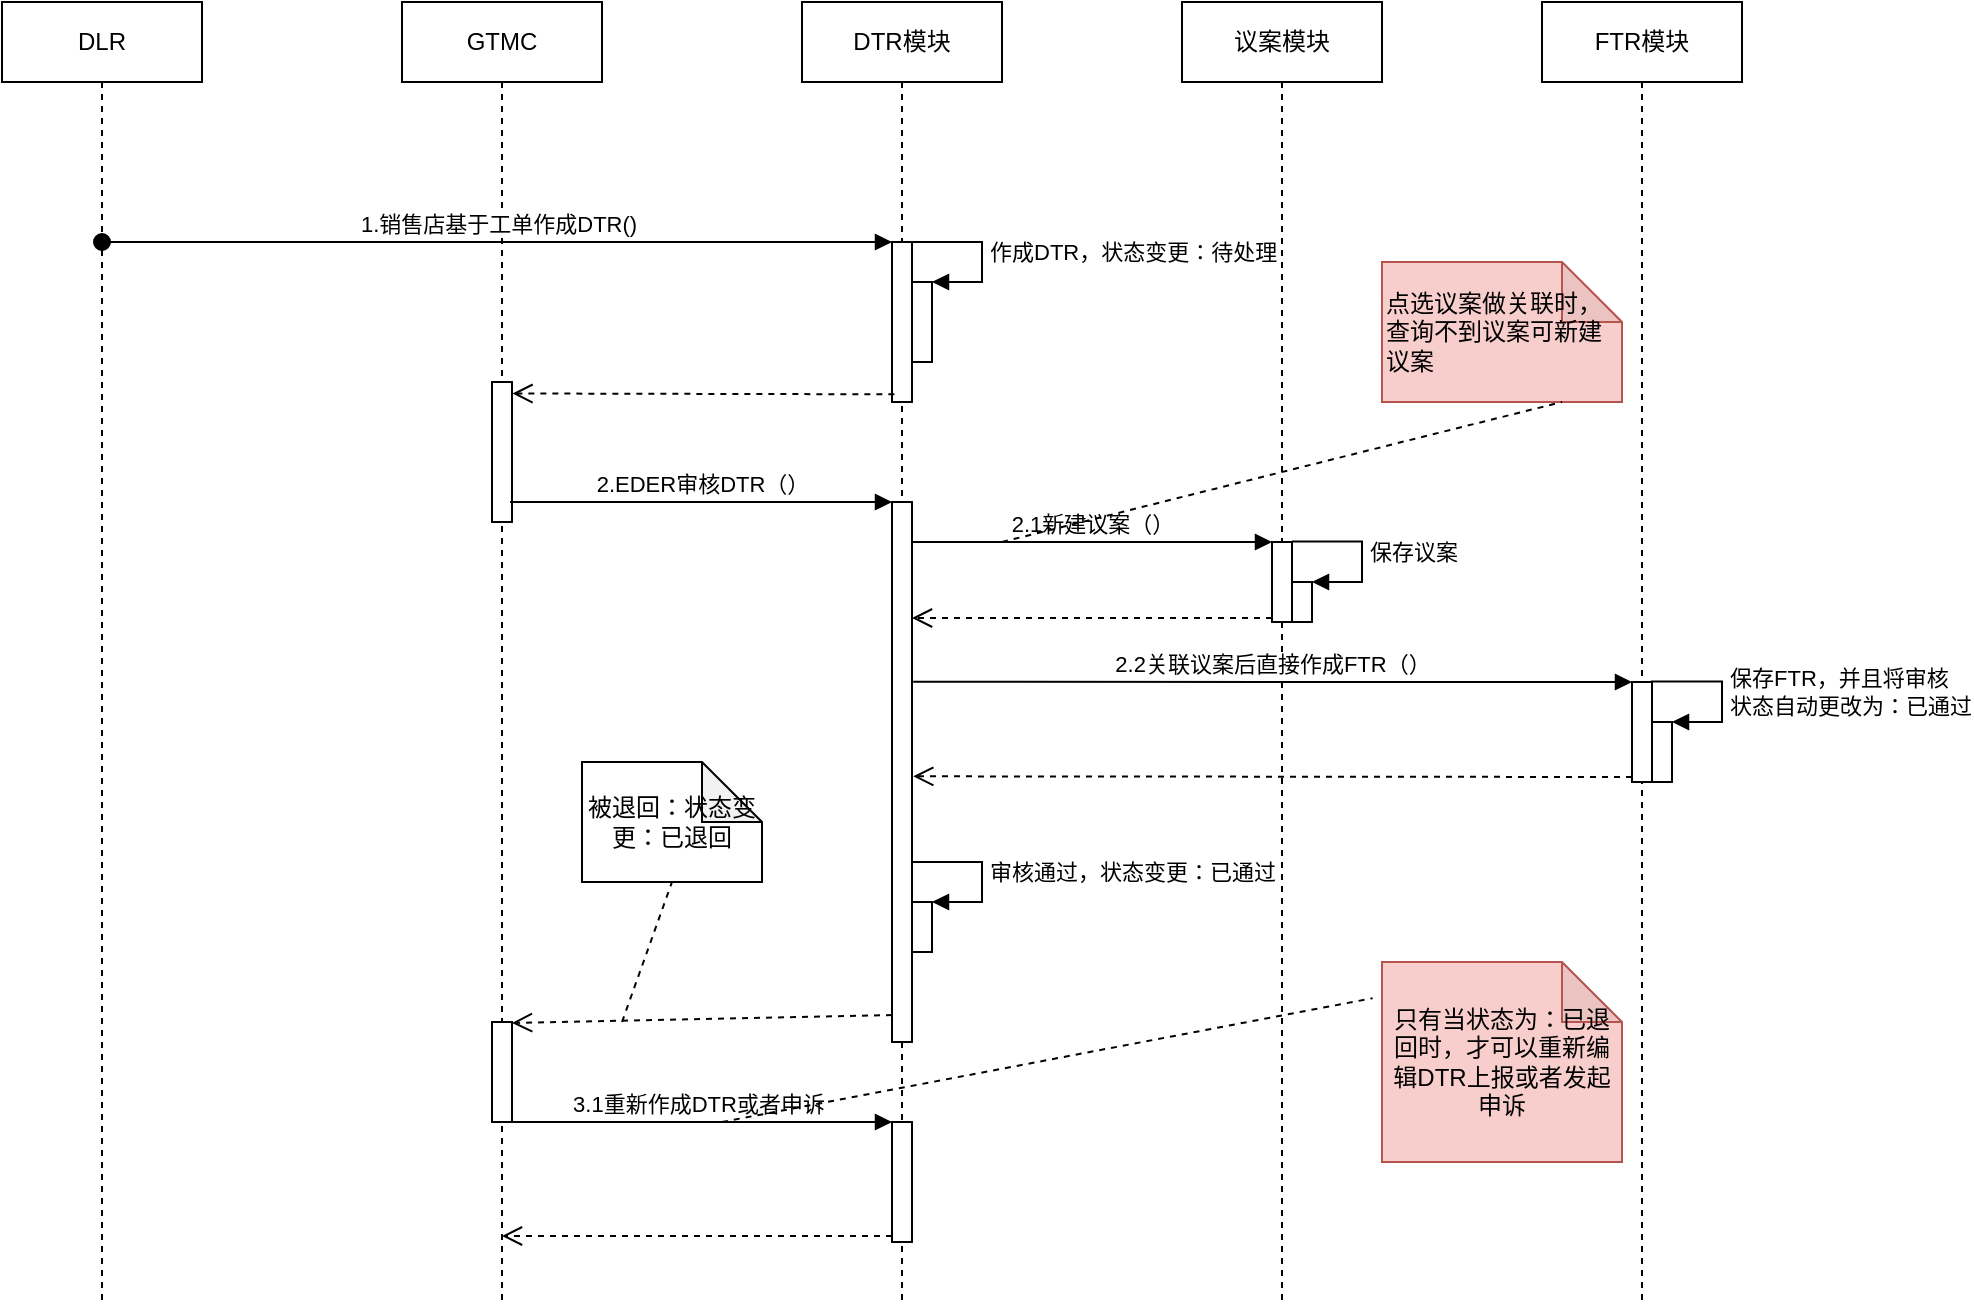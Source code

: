 <mxfile version="16.0.3" type="github">
  <diagram name="Page-1" id="9361dd3d-8414-5efd-6122-117bd74ce7a7">
    <mxGraphModel dx="1038" dy="923" grid="1" gridSize="10" guides="1" tooltips="1" connect="1" arrows="1" fold="1" page="0" pageScale="1.5" pageWidth="826" pageHeight="1169" background="none" math="0" shadow="0">
      <root>
        <mxCell id="0" />
        <mxCell id="1" parent="0" />
        <mxCell id="OHspWvycww62yJJ-WAlS-121" value="DTR模块" style="shape=umlLifeline;perimeter=lifelinePerimeter;whiteSpace=wrap;html=1;container=1;collapsible=0;recursiveResize=0;outlineConnect=0;" vertex="1" parent="1">
          <mxGeometry x="410" y="-360" width="100" height="650" as="geometry" />
        </mxCell>
        <mxCell id="OHspWvycww62yJJ-WAlS-129" value="" style="html=1;points=[];perimeter=orthogonalPerimeter;" vertex="1" parent="OHspWvycww62yJJ-WAlS-121">
          <mxGeometry x="45" y="120" width="10" height="80" as="geometry" />
        </mxCell>
        <mxCell id="OHspWvycww62yJJ-WAlS-133" value="" style="html=1;points=[];perimeter=orthogonalPerimeter;" vertex="1" parent="OHspWvycww62yJJ-WAlS-121">
          <mxGeometry x="55" y="140" width="10" height="40" as="geometry" />
        </mxCell>
        <mxCell id="OHspWvycww62yJJ-WAlS-134" value="&lt;div style=&quot;text-align: center&quot;&gt;作成DTR，状态变更：待处理&lt;/div&gt;" style="edgeStyle=orthogonalEdgeStyle;html=1;align=left;spacingLeft=2;endArrow=block;rounded=0;entryX=1;entryY=0;exitX=0.986;exitY=0;exitDx=0;exitDy=0;exitPerimeter=0;" edge="1" target="OHspWvycww62yJJ-WAlS-133" parent="OHspWvycww62yJJ-WAlS-121" source="OHspWvycww62yJJ-WAlS-129">
          <mxGeometry relative="1" as="geometry">
            <mxPoint x="60" y="120" as="sourcePoint" />
            <Array as="points">
              <mxPoint x="90" y="120" />
              <mxPoint x="90" y="140" />
            </Array>
          </mxGeometry>
        </mxCell>
        <mxCell id="OHspWvycww62yJJ-WAlS-135" value="" style="html=1;points=[];perimeter=orthogonalPerimeter;" vertex="1" parent="OHspWvycww62yJJ-WAlS-121">
          <mxGeometry x="45" y="250" width="10" height="270" as="geometry" />
        </mxCell>
        <mxCell id="OHspWvycww62yJJ-WAlS-152" value="" style="html=1;points=[];perimeter=orthogonalPerimeter;" vertex="1" parent="OHspWvycww62yJJ-WAlS-121">
          <mxGeometry x="55" y="450" width="10" height="25" as="geometry" />
        </mxCell>
        <mxCell id="OHspWvycww62yJJ-WAlS-153" value="审核通过，状态变更：已通过" style="edgeStyle=orthogonalEdgeStyle;html=1;align=left;spacingLeft=2;endArrow=block;rounded=0;entryX=1;entryY=0;" edge="1" target="OHspWvycww62yJJ-WAlS-152" parent="OHspWvycww62yJJ-WAlS-121" source="OHspWvycww62yJJ-WAlS-135">
          <mxGeometry relative="1" as="geometry">
            <mxPoint x="60" y="335" as="sourcePoint" />
            <Array as="points">
              <mxPoint x="90" y="430" />
              <mxPoint x="90" y="450" />
            </Array>
          </mxGeometry>
        </mxCell>
        <mxCell id="OHspWvycww62yJJ-WAlS-161" value="" style="html=1;points=[];perimeter=orthogonalPerimeter;" vertex="1" parent="OHspWvycww62yJJ-WAlS-121">
          <mxGeometry x="45" y="560" width="10" height="60" as="geometry" />
        </mxCell>
        <mxCell id="OHspWvycww62yJJ-WAlS-122" value="GTMC" style="shape=umlLifeline;perimeter=lifelinePerimeter;whiteSpace=wrap;html=1;container=1;collapsible=0;recursiveResize=0;outlineConnect=0;" vertex="1" parent="1">
          <mxGeometry x="210" y="-360" width="100" height="650" as="geometry" />
        </mxCell>
        <mxCell id="OHspWvycww62yJJ-WAlS-132" value="" style="html=1;points=[];perimeter=orthogonalPerimeter;" vertex="1" parent="OHspWvycww62yJJ-WAlS-122">
          <mxGeometry x="45" y="190" width="10" height="70" as="geometry" />
        </mxCell>
        <mxCell id="OHspWvycww62yJJ-WAlS-138" value="" style="html=1;points=[];perimeter=orthogonalPerimeter;" vertex="1" parent="OHspWvycww62yJJ-WAlS-122">
          <mxGeometry x="45" y="510" width="10" height="50" as="geometry" />
        </mxCell>
        <mxCell id="OHspWvycww62yJJ-WAlS-123" value="DLR" style="shape=umlLifeline;perimeter=lifelinePerimeter;whiteSpace=wrap;html=1;container=1;collapsible=0;recursiveResize=0;outlineConnect=0;" vertex="1" parent="1">
          <mxGeometry x="10" y="-360" width="100" height="650" as="geometry" />
        </mxCell>
        <mxCell id="OHspWvycww62yJJ-WAlS-124" value="议案模块" style="shape=umlLifeline;perimeter=lifelinePerimeter;whiteSpace=wrap;html=1;container=1;collapsible=0;recursiveResize=0;outlineConnect=0;" vertex="1" parent="1">
          <mxGeometry x="600" y="-360" width="100" height="650" as="geometry" />
        </mxCell>
        <mxCell id="OHspWvycww62yJJ-WAlS-142" value="" style="html=1;points=[];perimeter=orthogonalPerimeter;" vertex="1" parent="OHspWvycww62yJJ-WAlS-124">
          <mxGeometry x="45" y="270" width="10" height="40" as="geometry" />
        </mxCell>
        <mxCell id="OHspWvycww62yJJ-WAlS-145" value="" style="html=1;points=[];perimeter=orthogonalPerimeter;" vertex="1" parent="OHspWvycww62yJJ-WAlS-124">
          <mxGeometry x="55" y="290" width="10" height="20" as="geometry" />
        </mxCell>
        <mxCell id="OHspWvycww62yJJ-WAlS-146" value="保存议案" style="edgeStyle=orthogonalEdgeStyle;html=1;align=left;spacingLeft=2;endArrow=block;rounded=0;entryX=1;entryY=0;exitX=0.995;exitY=-0.007;exitDx=0;exitDy=0;exitPerimeter=0;" edge="1" target="OHspWvycww62yJJ-WAlS-145" parent="OHspWvycww62yJJ-WAlS-124" source="OHspWvycww62yJJ-WAlS-142">
          <mxGeometry relative="1" as="geometry">
            <mxPoint x="60" y="270" as="sourcePoint" />
            <Array as="points">
              <mxPoint x="90" y="270" />
              <mxPoint x="90" y="290" />
            </Array>
          </mxGeometry>
        </mxCell>
        <mxCell id="OHspWvycww62yJJ-WAlS-125" value="FTR模块" style="shape=umlLifeline;perimeter=lifelinePerimeter;whiteSpace=wrap;html=1;container=1;collapsible=0;recursiveResize=0;outlineConnect=0;" vertex="1" parent="1">
          <mxGeometry x="780" y="-360" width="100" height="650" as="geometry" />
        </mxCell>
        <mxCell id="OHspWvycww62yJJ-WAlS-154" value="" style="html=1;points=[];perimeter=orthogonalPerimeter;" vertex="1" parent="OHspWvycww62yJJ-WAlS-125">
          <mxGeometry x="45" y="340" width="10" height="50" as="geometry" />
        </mxCell>
        <mxCell id="OHspWvycww62yJJ-WAlS-157" value="" style="html=1;points=[];perimeter=orthogonalPerimeter;" vertex="1" parent="OHspWvycww62yJJ-WAlS-125">
          <mxGeometry x="55" y="360" width="10" height="30" as="geometry" />
        </mxCell>
        <mxCell id="OHspWvycww62yJJ-WAlS-158" value="保存FTR，并且将审核&lt;br&gt;状态自动更改为：已通过" style="edgeStyle=orthogonalEdgeStyle;html=1;align=left;spacingLeft=2;endArrow=block;rounded=0;entryX=1;entryY=0;exitX=0.938;exitY=-0.004;exitDx=0;exitDy=0;exitPerimeter=0;" edge="1" target="OHspWvycww62yJJ-WAlS-157" parent="OHspWvycww62yJJ-WAlS-125" source="OHspWvycww62yJJ-WAlS-154">
          <mxGeometry relative="1" as="geometry">
            <mxPoint x="60" y="340" as="sourcePoint" />
            <Array as="points">
              <mxPoint x="90" y="340" />
              <mxPoint x="90" y="360" />
            </Array>
          </mxGeometry>
        </mxCell>
        <mxCell id="OHspWvycww62yJJ-WAlS-130" value="1.销售店基于工单作成DTR()" style="html=1;verticalAlign=bottom;startArrow=oval;endArrow=block;startSize=8;rounded=0;" edge="1" target="OHspWvycww62yJJ-WAlS-129" parent="1">
          <mxGeometry relative="1" as="geometry">
            <mxPoint x="60" y="-240" as="sourcePoint" />
          </mxGeometry>
        </mxCell>
        <mxCell id="OHspWvycww62yJJ-WAlS-131" value="" style="html=1;verticalAlign=bottom;endArrow=open;dashed=1;endSize=8;rounded=0;exitX=0.118;exitY=0.952;exitDx=0;exitDy=0;exitPerimeter=0;entryX=1.024;entryY=0.082;entryDx=0;entryDy=0;entryPerimeter=0;" edge="1" parent="1" source="OHspWvycww62yJJ-WAlS-129" target="OHspWvycww62yJJ-WAlS-132">
          <mxGeometry relative="1" as="geometry">
            <mxPoint x="470" y="-180" as="sourcePoint" />
            <mxPoint x="260" y="-164" as="targetPoint" />
          </mxGeometry>
        </mxCell>
        <mxCell id="OHspWvycww62yJJ-WAlS-136" value="2.EDER审核DTR（）" style="html=1;verticalAlign=bottom;endArrow=block;entryX=0;entryY=0;rounded=0;" edge="1" target="OHspWvycww62yJJ-WAlS-135" parent="1">
          <mxGeometry relative="1" as="geometry">
            <mxPoint x="264" y="-110" as="sourcePoint" />
            <Array as="points">
              <mxPoint x="290" y="-110" />
            </Array>
          </mxGeometry>
        </mxCell>
        <mxCell id="OHspWvycww62yJJ-WAlS-137" value="" style="html=1;verticalAlign=bottom;endArrow=open;dashed=1;endSize=8;exitX=0;exitY=0.95;rounded=0;entryX=1;entryY=0.01;entryDx=0;entryDy=0;entryPerimeter=0;" edge="1" source="OHspWvycww62yJJ-WAlS-135" parent="1" target="OHspWvycww62yJJ-WAlS-138">
          <mxGeometry relative="1" as="geometry">
            <mxPoint x="270" y="80" as="targetPoint" />
          </mxGeometry>
        </mxCell>
        <mxCell id="OHspWvycww62yJJ-WAlS-143" value="2.1新建议案（）" style="html=1;verticalAlign=bottom;endArrow=block;entryX=0;entryY=0;rounded=0;exitX=1.011;exitY=0.074;exitDx=0;exitDy=0;exitPerimeter=0;" edge="1" target="OHspWvycww62yJJ-WAlS-142" parent="1" source="OHspWvycww62yJJ-WAlS-135">
          <mxGeometry relative="1" as="geometry">
            <mxPoint x="470" y="-90" as="sourcePoint" />
          </mxGeometry>
        </mxCell>
        <mxCell id="OHspWvycww62yJJ-WAlS-144" value="" style="html=1;verticalAlign=bottom;endArrow=open;dashed=1;endSize=8;exitX=0;exitY=0.95;rounded=0;" edge="1" source="OHspWvycww62yJJ-WAlS-142" parent="1" target="OHspWvycww62yJJ-WAlS-135">
          <mxGeometry relative="1" as="geometry">
            <mxPoint x="470" y="-14" as="targetPoint" />
          </mxGeometry>
        </mxCell>
        <mxCell id="OHspWvycww62yJJ-WAlS-155" value="2.2关联议案后直接作成FTR（）" style="html=1;verticalAlign=bottom;endArrow=block;entryX=0;entryY=0;rounded=0;exitX=1.062;exitY=0.333;exitDx=0;exitDy=0;exitPerimeter=0;" edge="1" target="OHspWvycww62yJJ-WAlS-154" parent="1" source="OHspWvycww62yJJ-WAlS-135">
          <mxGeometry relative="1" as="geometry">
            <mxPoint x="460" y="-20" as="sourcePoint" />
          </mxGeometry>
        </mxCell>
        <mxCell id="OHspWvycww62yJJ-WAlS-156" value="" style="html=1;verticalAlign=bottom;endArrow=open;dashed=1;endSize=8;exitX=0;exitY=0.95;rounded=0;entryX=1.062;entryY=0.508;entryDx=0;entryDy=0;entryPerimeter=0;" edge="1" source="OHspWvycww62yJJ-WAlS-154" parent="1" target="OHspWvycww62yJJ-WAlS-135">
          <mxGeometry relative="1" as="geometry">
            <mxPoint x="460" y="56" as="targetPoint" />
          </mxGeometry>
        </mxCell>
        <mxCell id="OHspWvycww62yJJ-WAlS-159" value="&lt;span&gt;点选议案做关联时，查询不到议案可新建议案&lt;/span&gt;" style="shape=note;whiteSpace=wrap;html=1;backgroundOutline=1;darkOpacity=0.05;align=left;fillColor=#f8cecc;strokeColor=#b85450;" vertex="1" parent="1">
          <mxGeometry x="700" y="-230" width="120" height="70" as="geometry" />
        </mxCell>
        <mxCell id="OHspWvycww62yJJ-WAlS-160" value="" style="endArrow=none;dashed=1;html=1;rounded=0;" edge="1" parent="1">
          <mxGeometry width="50" height="50" relative="1" as="geometry">
            <mxPoint x="510" y="-90" as="sourcePoint" />
            <mxPoint x="790" y="-160" as="targetPoint" />
          </mxGeometry>
        </mxCell>
        <mxCell id="OHspWvycww62yJJ-WAlS-162" value="3.1重新作成DTR或者申诉" style="html=1;verticalAlign=bottom;endArrow=block;entryX=0;entryY=0;rounded=0;" edge="1" target="OHspWvycww62yJJ-WAlS-161" parent="1">
          <mxGeometry relative="1" as="geometry">
            <mxPoint x="260" y="200" as="sourcePoint" />
          </mxGeometry>
        </mxCell>
        <mxCell id="OHspWvycww62yJJ-WAlS-163" value="" style="html=1;verticalAlign=bottom;endArrow=open;dashed=1;endSize=8;exitX=0;exitY=0.95;rounded=0;" edge="1" source="OHspWvycww62yJJ-WAlS-161" parent="1" target="OHspWvycww62yJJ-WAlS-122">
          <mxGeometry relative="1" as="geometry">
            <mxPoint x="260" y="276" as="targetPoint" />
          </mxGeometry>
        </mxCell>
        <mxCell id="OHspWvycww62yJJ-WAlS-164" value="只有当状态为：已退回时，才可以重新编辑DTR上报或者发起申诉" style="shape=note;whiteSpace=wrap;html=1;backgroundOutline=1;darkOpacity=0.05;fillColor=#f8cecc;strokeColor=#b85450;" vertex="1" parent="1">
          <mxGeometry x="700" y="120" width="120" height="100" as="geometry" />
        </mxCell>
        <mxCell id="OHspWvycww62yJJ-WAlS-165" value="" style="endArrow=none;dashed=1;html=1;rounded=0;entryX=-0.039;entryY=0.181;entryDx=0;entryDy=0;entryPerimeter=0;" edge="1" parent="1" target="OHspWvycww62yJJ-WAlS-164">
          <mxGeometry width="50" height="50" relative="1" as="geometry">
            <mxPoint x="370" y="200" as="sourcePoint" />
            <mxPoint x="590" y="70" as="targetPoint" />
          </mxGeometry>
        </mxCell>
        <mxCell id="OHspWvycww62yJJ-WAlS-166" value="被退回：状态变更：已退回" style="shape=note;whiteSpace=wrap;html=1;backgroundOutline=1;darkOpacity=0.05;" vertex="1" parent="1">
          <mxGeometry x="300" y="20" width="90" height="60" as="geometry" />
        </mxCell>
        <mxCell id="OHspWvycww62yJJ-WAlS-167" value="" style="endArrow=none;dashed=1;html=1;rounded=0;entryX=0.5;entryY=1;entryDx=0;entryDy=0;entryPerimeter=0;" edge="1" parent="1" target="OHspWvycww62yJJ-WAlS-166">
          <mxGeometry width="50" height="50" relative="1" as="geometry">
            <mxPoint x="320" y="150" as="sourcePoint" />
            <mxPoint x="590" y="-80" as="targetPoint" />
          </mxGeometry>
        </mxCell>
      </root>
    </mxGraphModel>
  </diagram>
</mxfile>
